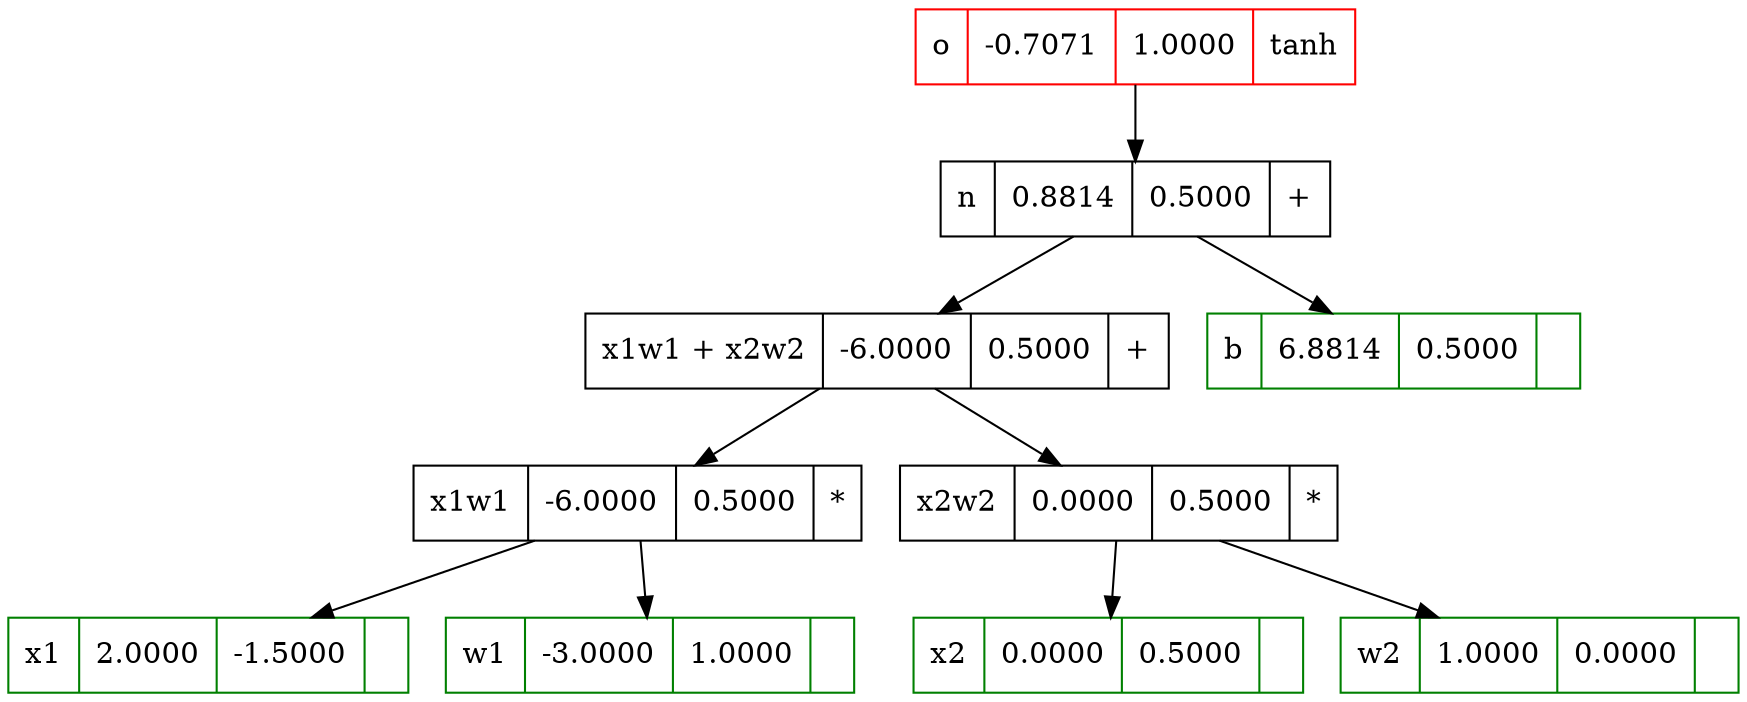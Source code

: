 digraph Micrograd { 
	"6eee4021-ee4e-4b36-9d9b-33abf4e8ddd3"[color="#FF0000",fillcolor="#808080",label="o|-0.7071|1.0000|tanh",shape=record]; 
	"da81cc85-f93d-4713-b3df-a7f6b6f30647"[label="n|0.8814|0.5000|+",shape=record]; 
	"f5188bde-1e19-49e6-b33d-0543a6a7b674"[label="x1w1 + x2w2|-6.0000|0.5000|+",shape=record]; 
	"1de128a2-5adc-4490-be4b-a828ac3deb5d"[label="x1w1|-6.0000|0.5000|*",shape=record]; 
	"1b59bf5e-9e8c-424a-9e70-bfd059dd7225"[color="#008000",fillcolor="#90EE90",label="x1|2.0000|-1.5000|",shape=record]; 
	"1de128a2-5adc-4490-be4b-a828ac3deb5d" -> "1b59bf5e-9e8c-424a-9e70-bfd059dd7225"; 
	"ec15202a-9b45-4539-b47f-b0c5a1561337"[color="#008000",fillcolor="#90EE90",label="w1|-3.0000|1.0000|",shape=record]; 
	"1de128a2-5adc-4490-be4b-a828ac3deb5d" -> "ec15202a-9b45-4539-b47f-b0c5a1561337"; 
	"f5188bde-1e19-49e6-b33d-0543a6a7b674" -> "1de128a2-5adc-4490-be4b-a828ac3deb5d"; 
	"0dbfa7af-5a40-4bf7-adf9-70591df33909"[label="x2w2|0.0000|0.5000|*",shape=record]; 
	"9533f7cc-08db-44a3-8a34-5ac287d1a12f"[color="#008000",fillcolor="#90EE90",label="x2|0.0000|0.5000|",shape=record]; 
	"0dbfa7af-5a40-4bf7-adf9-70591df33909" -> "9533f7cc-08db-44a3-8a34-5ac287d1a12f"; 
	"85c3ac14-75b1-4185-8bb0-56fe496293e8"[color="#008000",fillcolor="#90EE90",label="w2|1.0000|0.0000|",shape=record]; 
	"0dbfa7af-5a40-4bf7-adf9-70591df33909" -> "85c3ac14-75b1-4185-8bb0-56fe496293e8"; 
	"f5188bde-1e19-49e6-b33d-0543a6a7b674" -> "0dbfa7af-5a40-4bf7-adf9-70591df33909"; 
	"da81cc85-f93d-4713-b3df-a7f6b6f30647" -> "f5188bde-1e19-49e6-b33d-0543a6a7b674"; 
	"677195cd-85b9-4d32-9842-f634b10e39f1"[color="#008000",fillcolor="#90EE90",label="b|6.8814|0.5000|",shape=record]; 
	"da81cc85-f93d-4713-b3df-a7f6b6f30647" -> "677195cd-85b9-4d32-9842-f634b10e39f1"; 
	"6eee4021-ee4e-4b36-9d9b-33abf4e8ddd3" -> "da81cc85-f93d-4713-b3df-a7f6b6f30647"; 
}
